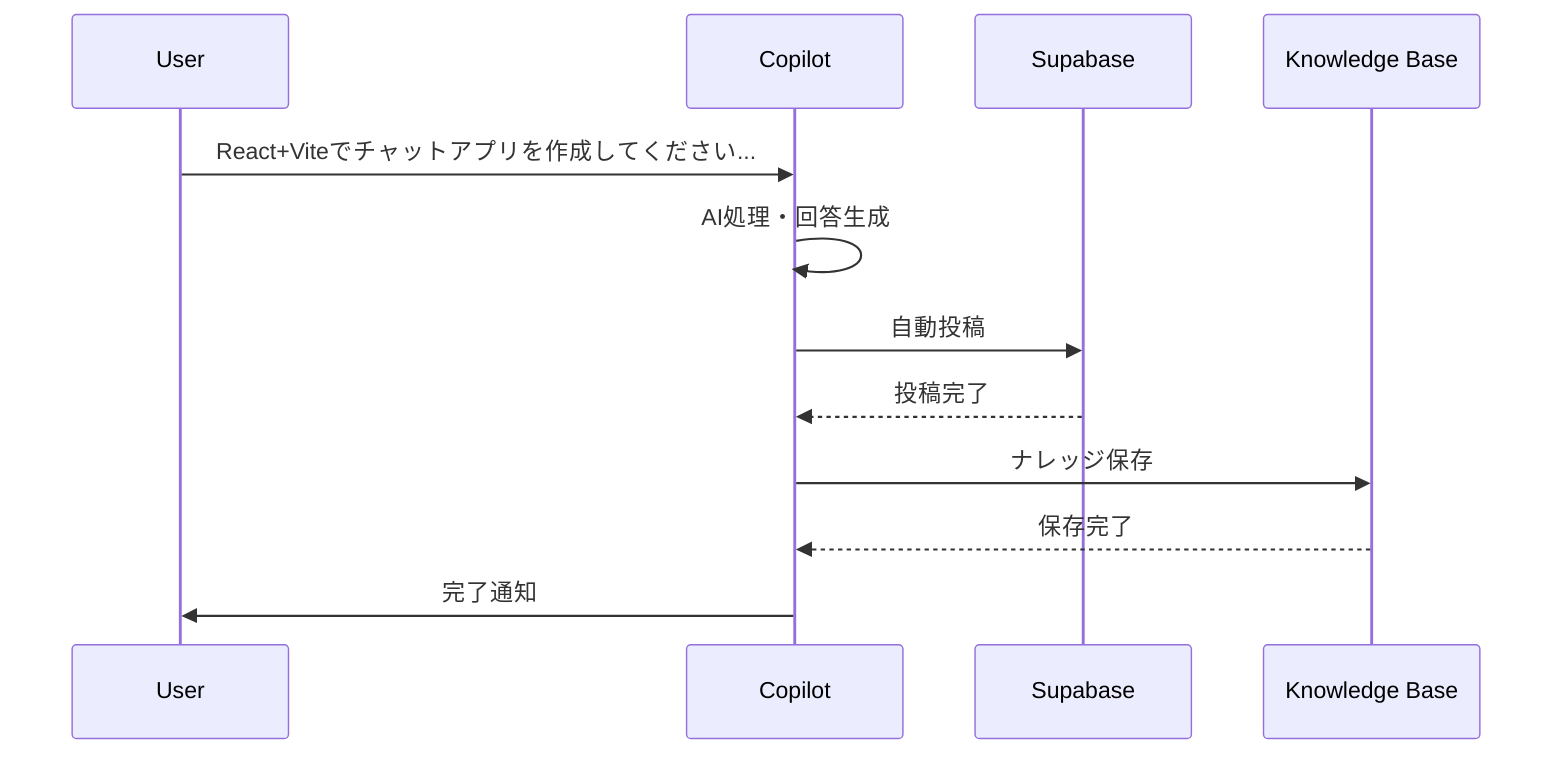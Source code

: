 sequenceDiagram
    participant U as User
    participant C as Copilot
    participant S as Supabase
    participant K as Knowledge Base
    
    U->>C: React+Viteでチャットアプリを作成してください...
    C->>C: AI処理・回答生成
    C->>S: 自動投稿
    S-->>C: 投稿完了
    C->>K: ナレッジ保存
    K-->>C: 保存完了
    C->>U: 完了通知